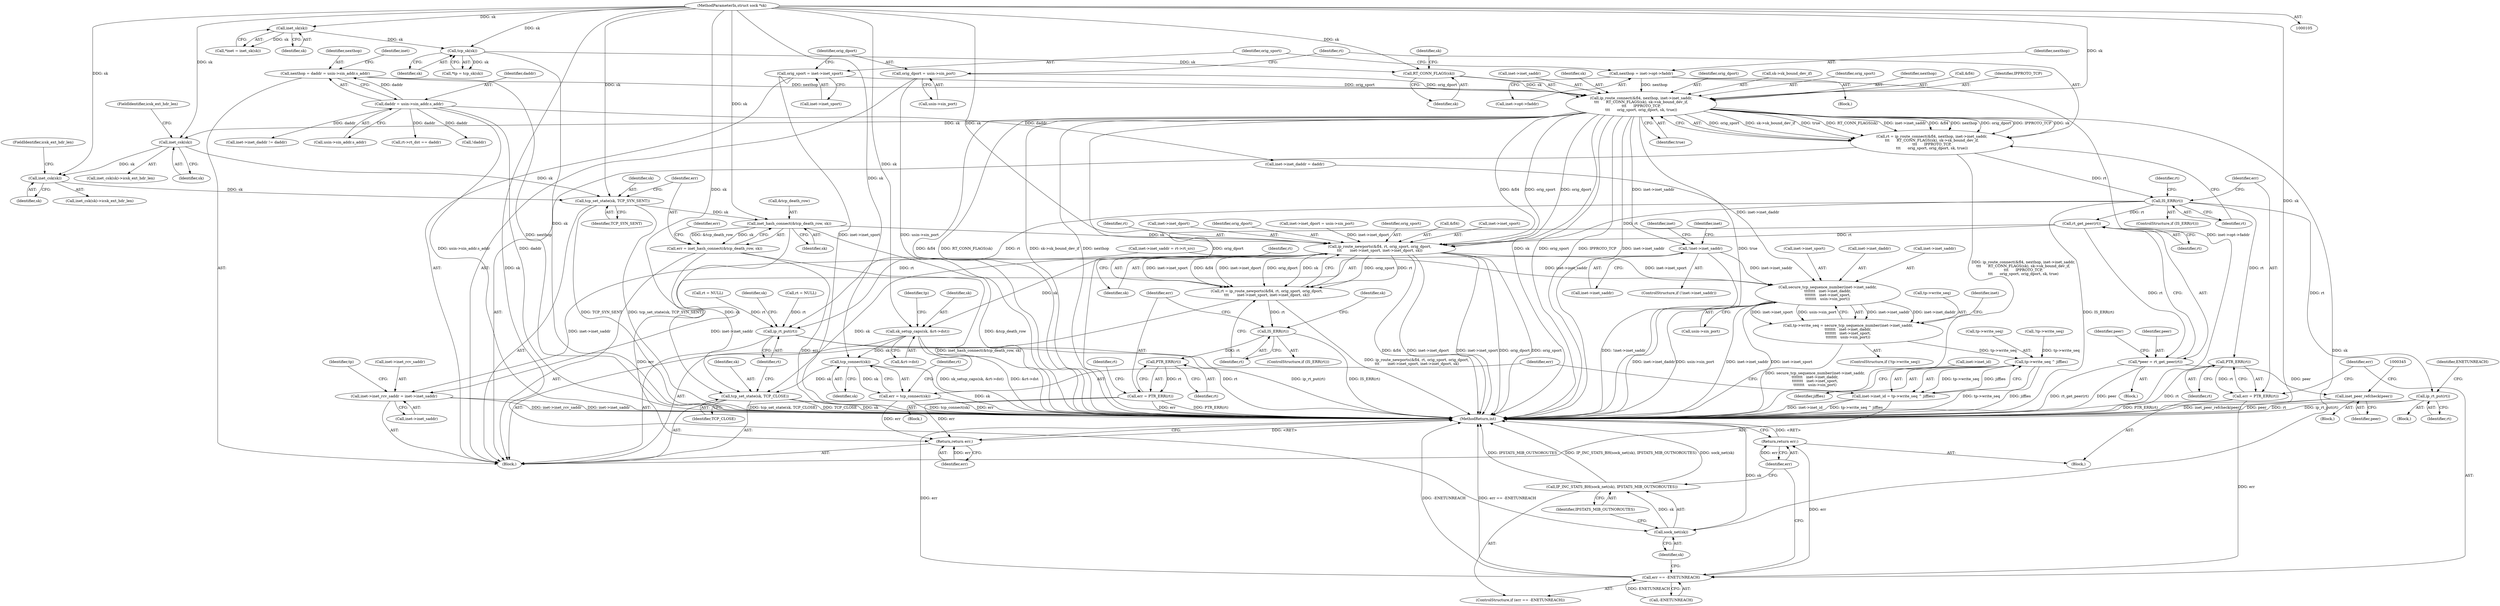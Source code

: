 digraph "0_linux_f6d8bd051c391c1c0458a30b2a7abcd939329259_29@API" {
"1000195" [label="(Call,ip_route_connect(&fl4, nexthop, inet->inet_saddr,\n\t\t\t      RT_CONN_FLAGS(sk), sk->sk_bound_dev_if,\n\t\t\t      IPPROTO_TCP,\n\t\t\t      orig_sport, orig_dport, sk, true))"];
"1000150" [label="(Call,nexthop = daddr = usin->sin_addr.s_addr)"];
"1000152" [label="(Call,daddr = usin->sin_addr.s_addr)"];
"1000176" [label="(Call,nexthop = inet->opt->faddr)"];
"1000202" [label="(Call,RT_CONN_FLAGS(sk))"];
"1000124" [label="(Call,tcp_sk(sk))"];
"1000119" [label="(Call,inet_sk(sk))"];
"1000106" [label="(MethodParameterIn,struct sock *sk)"];
"1000183" [label="(Call,orig_sport = inet->inet_sport)"];
"1000188" [label="(Call,orig_dport = usin->sin_port)"];
"1000193" [label="(Call,rt = ip_route_connect(&fl4, nexthop, inet->inet_saddr,\n\t\t\t      RT_CONN_FLAGS(sk), sk->sk_bound_dev_if,\n\t\t\t      IPPROTO_TCP,\n\t\t\t      orig_sport, orig_dport, sk, true))"];
"1000213" [label="(Call,IS_ERR(rt))"];
"1000218" [label="(Call,PTR_ERR(rt))"];
"1000216" [label="(Call,err = PTR_ERR(rt))"];
"1000221" [label="(Call,err == -ENETUNREACH)"];
"1000229" [label="(Return,return err;)"];
"1000240" [label="(Call,ip_rt_put(rt))"];
"1000334" [label="(Call,rt_get_peer(rt))"];
"1000332" [label="(Call,*peer = rt_get_peer(rt))"];
"1000339" [label="(Call,inet_peer_refcheck(peer))"];
"1000423" [label="(Call,ip_route_newports(&fl4, rt, orig_sport, orig_dport,\n\t\t\t       inet->inet_sport, inet->inet_dport, sk))"];
"1000421" [label="(Call,rt = ip_route_newports(&fl4, rt, orig_sport, orig_dport,\n\t\t\t       inet->inet_sport, inet->inet_dport, sk))"];
"1000437" [label="(Call,IS_ERR(rt))"];
"1000442" [label="(Call,PTR_ERR(rt))"];
"1000440" [label="(Call,err = PTR_ERR(rt))"];
"1000518" [label="(Return,return err;)"];
"1000453" [label="(Call,sk_setup_caps(sk, &rt->dst))"];
"1000492" [label="(Call,tcp_connect(sk))"];
"1000490" [label="(Call,err = tcp_connect(sk))"];
"1000503" [label="(Call,tcp_set_state(sk, TCP_CLOSE))"];
"1000468" [label="(Call,secure_tcp_sequence_number(inet->inet_saddr,\n\t\t\t\t\t\t\t   inet->inet_daddr,\n\t\t\t\t\t\t\t   inet->inet_sport,\n\t\t\t\t\t\t\t   usin->sin_port))"];
"1000464" [label="(Call,tp->write_seq = secure_tcp_sequence_number(inet->inet_saddr,\n\t\t\t\t\t\t\t   inet->inet_daddr,\n\t\t\t\t\t\t\t   inet->inet_sport,\n\t\t\t\t\t\t\t   usin->sin_port))"];
"1000485" [label="(Call,tp->write_seq ^ jiffies)"];
"1000481" [label="(Call,inet->inet_id = tp->write_seq ^ jiffies)"];
"1000506" [label="(Call,ip_rt_put(rt))"];
"1000226" [label="(Call,sock_net(sk))"];
"1000225" [label="(Call,IP_INC_STATS_BH(sock_net(sk), IPSTATS_MIB_OUTNOROUTES))"];
"1000263" [label="(Call,!inet->inet_saddr)"];
"1000274" [label="(Call,inet->inet_rcv_saddr = inet->inet_saddr)"];
"1000384" [label="(Call,inet_csk(sk))"];
"1000394" [label="(Call,inet_csk(sk))"];
"1000409" [label="(Call,tcp_set_state(sk, TCP_SYN_SENT))"];
"1000414" [label="(Call,inet_hash_connect(&tcp_death_row, sk))"];
"1000412" [label="(Call,err = inet_hash_connect(&tcp_death_row, sk))"];
"1000385" [label="(Identifier,sk)"];
"1000486" [label="(Call,tp->write_seq)"];
"1000445" [label="(Identifier,rt)"];
"1000464" [label="(Call,tp->write_seq = secure_tcp_sequence_number(inet->inet_saddr,\n\t\t\t\t\t\t\t   inet->inet_daddr,\n\t\t\t\t\t\t\t   inet->inet_sport,\n\t\t\t\t\t\t\t   usin->sin_port))"];
"1000220" [label="(ControlStructure,if (err == -ENETUNREACH))"];
"1000462" [label="(Identifier,tp)"];
"1000151" [label="(Identifier,nexthop)"];
"1000422" [label="(Identifier,rt)"];
"1000212" [label="(ControlStructure,if (IS_ERR(rt)))"];
"1000386" [label="(FieldIdentifier,icsk_ext_hdr_len)"];
"1000117" [label="(Call,*inet = inet_sk(sk))"];
"1000213" [label="(Call,IS_ERR(rt))"];
"1000505" [label="(Identifier,TCP_CLOSE)"];
"1000210" [label="(Identifier,sk)"];
"1000219" [label="(Identifier,rt)"];
"1000468" [label="(Call,secure_tcp_sequence_number(inet->inet_saddr,\n\t\t\t\t\t\t\t   inet->inet_daddr,\n\t\t\t\t\t\t\t   inet->inet_sport,\n\t\t\t\t\t\t\t   usin->sin_port))"];
"1000494" [label="(Call,rt = NULL)"];
"1000460" [label="(Call,!tp->write_seq)"];
"1000211" [label="(Identifier,true)"];
"1000124" [label="(Call,tcp_sk(sk))"];
"1000441" [label="(Identifier,err)"];
"1000178" [label="(Call,inet->opt->faddr)"];
"1000217" [label="(Identifier,err)"];
"1000240" [label="(Call,ip_rt_put(rt))"];
"1000410" [label="(Identifier,sk)"];
"1000162" [label="(Identifier,inet)"];
"1000228" [label="(Identifier,IPSTATS_MIB_OUTNOROUTES)"];
"1000275" [label="(Call,inet->inet_rcv_saddr)"];
"1000241" [label="(Identifier,rt)"];
"1000426" [label="(Identifier,rt)"];
"1000195" [label="(Call,ip_route_connect(&fl4, nexthop, inet->inet_saddr,\n\t\t\t      RT_CONN_FLAGS(sk), sk->sk_bound_dev_if,\n\t\t\t      IPPROTO_TCP,\n\t\t\t      orig_sport, orig_dport, sk, true))"];
"1000454" [label="(Identifier,sk)"];
"1000154" [label="(Call,usin->sin_addr.s_addr)"];
"1000176" [label="(Call,nexthop = inet->opt->faddr)"];
"1000510" [label="(Identifier,sk)"];
"1000209" [label="(Identifier,orig_dport)"];
"1000234" [label="(Identifier,rt)"];
"1000395" [label="(Identifier,sk)"];
"1000227" [label="(Identifier,sk)"];
"1000325" [label="(Call,rt->rt_dst == daddr)"];
"1000503" [label="(Call,tcp_set_state(sk, TCP_CLOSE))"];
"1000495" [label="(Identifier,rt)"];
"1000334" [label="(Call,rt_get_peer(rt))"];
"1000335" [label="(Identifier,rt)"];
"1000177" [label="(Identifier,nexthop)"];
"1000215" [label="(Block,)"];
"1000483" [label="(Identifier,inet)"];
"1000205" [label="(Identifier,sk)"];
"1000109" [label="(Block,)"];
"1000171" [label="(Call,!daddr)"];
"1000414" [label="(Call,inet_hash_connect(&tcp_death_row, sk))"];
"1000443" [label="(Identifier,rt)"];
"1000189" [label="(Identifier,orig_dport)"];
"1000453" [label="(Call,sk_setup_caps(sk, &rt->dst))"];
"1000520" [label="(MethodReturn,int)"];
"1000120" [label="(Identifier,sk)"];
"1000340" [label="(Identifier,peer)"];
"1000432" [label="(Call,inet->inet_dport)"];
"1000119" [label="(Call,inet_sk(sk))"];
"1000216" [label="(Call,err = PTR_ERR(rt))"];
"1000169" [label="(Block,)"];
"1000492" [label="(Call,tcp_connect(sk))"];
"1000264" [label="(Call,inet->inet_saddr)"];
"1000489" [label="(Identifier,jiffies)"];
"1000423" [label="(Call,ip_route_newports(&fl4, rt, orig_sport, orig_dport,\n\t\t\t       inet->inet_sport, inet->inet_dport, sk))"];
"1000428" [label="(Identifier,orig_dport)"];
"1000244" [label="(Identifier,ENETUNREACH)"];
"1000383" [label="(Call,inet_csk(sk)->icsk_ext_hdr_len)"];
"1000226" [label="(Call,sock_net(sk))"];
"1000263" [label="(Call,!inet->inet_saddr)"];
"1000438" [label="(Identifier,rt)"];
"1000288" [label="(Call,inet->inet_daddr != daddr)"];
"1000285" [label="(Identifier,tp)"];
"1000436" [label="(ControlStructure,if (IS_ERR(rt)))"];
"1000444" [label="(Call,rt = NULL)"];
"1000482" [label="(Call,inet->inet_id)"];
"1000370" [label="(Call,inet->inet_dport = usin->sin_port)"];
"1000437" [label="(Call,IS_ERR(rt))"];
"1000330" [label="(Block,)"];
"1000490" [label="(Call,err = tcp_connect(sk))"];
"1000427" [label="(Identifier,orig_sport)"];
"1000491" [label="(Identifier,err)"];
"1000122" [label="(Call,*tp = tcp_sk(sk))"];
"1000475" [label="(Call,inet->inet_sport)"];
"1000222" [label="(Identifier,err)"];
"1000204" [label="(Call,sk->sk_bound_dev_if)"];
"1000485" [label="(Call,tp->write_seq ^ jiffies)"];
"1000190" [label="(Call,usin->sin_port)"];
"1000337" [label="(Identifier,peer)"];
"1000465" [label="(Call,tp->write_seq)"];
"1000409" [label="(Call,tcp_set_state(sk, TCP_SYN_SENT))"];
"1000230" [label="(Identifier,err)"];
"1000183" [label="(Call,orig_sport = inet->inet_sport)"];
"1000393" [label="(Call,inet_csk(sk)->icsk_ext_hdr_len)"];
"1000153" [label="(Identifier,daddr)"];
"1000421" [label="(Call,rt = ip_route_newports(&fl4, rt, orig_sport, orig_dport,\n\t\t\t       inet->inet_sport, inet->inet_dport, sk))"];
"1000106" [label="(MethodParameterIn,struct sock *sk)"];
"1000269" [label="(Identifier,inet)"];
"1000338" [label="(Block,)"];
"1000507" [label="(Identifier,rt)"];
"1000274" [label="(Call,inet->inet_rcv_saddr = inet->inet_saddr)"];
"1000152" [label="(Call,daddr = usin->sin_addr.s_addr)"];
"1000276" [label="(Identifier,inet)"];
"1000417" [label="(Identifier,sk)"];
"1000150" [label="(Call,nexthop = daddr = usin->sin_addr.s_addr)"];
"1000394" [label="(Call,inet_csk(sk))"];
"1000208" [label="(Identifier,orig_sport)"];
"1000262" [label="(ControlStructure,if (!inet->inet_saddr))"];
"1000384" [label="(Call,inet_csk(sk))"];
"1000519" [label="(Identifier,err)"];
"1000439" [label="(Block,)"];
"1000481" [label="(Call,inet->inet_id = tp->write_seq ^ jiffies)"];
"1000278" [label="(Call,inet->inet_saddr)"];
"1000188" [label="(Call,orig_dport = usin->sin_port)"];
"1000198" [label="(Identifier,nexthop)"];
"1000413" [label="(Identifier,err)"];
"1000196" [label="(Call,&fl4)"];
"1000221" [label="(Call,err == -ENETUNREACH)"];
"1000267" [label="(Call,inet->inet_saddr = rt->rt_src)"];
"1000411" [label="(Identifier,TCP_SYN_SENT)"];
"1000424" [label="(Call,&fl4)"];
"1000223" [label="(Call,-ENETUNREACH)"];
"1000194" [label="(Identifier,rt)"];
"1000478" [label="(Call,usin->sin_port)"];
"1000332" [label="(Call,*peer = rt_get_peer(rt))"];
"1000225" [label="(Call,IP_INC_STATS_BH(sock_net(sk), IPSTATS_MIB_OUTNOROUTES))"];
"1000518" [label="(Return,return err;)"];
"1000504" [label="(Identifier,sk)"];
"1000184" [label="(Identifier,orig_sport)"];
"1000214" [label="(Identifier,rt)"];
"1000203" [label="(Identifier,sk)"];
"1000419" [label="(Identifier,err)"];
"1000396" [label="(FieldIdentifier,icsk_ext_hdr_len)"];
"1000229" [label="(Return,return err;)"];
"1000207" [label="(Identifier,IPPROTO_TCP)"];
"1000472" [label="(Call,inet->inet_daddr)"];
"1000125" [label="(Identifier,sk)"];
"1000506" [label="(Call,ip_rt_put(rt))"];
"1000377" [label="(Call,inet->inet_daddr = daddr)"];
"1000429" [label="(Call,inet->inet_sport)"];
"1000202" [label="(Call,RT_CONN_FLAGS(sk))"];
"1000493" [label="(Identifier,sk)"];
"1000450" [label="(Identifier,sk)"];
"1000412" [label="(Call,err = inet_hash_connect(&tcp_death_row, sk))"];
"1000440" [label="(Call,err = PTR_ERR(rt))"];
"1000455" [label="(Call,&rt->dst)"];
"1000218" [label="(Call,PTR_ERR(rt))"];
"1000333" [label="(Identifier,peer)"];
"1000469" [label="(Call,inet->inet_saddr)"];
"1000339" [label="(Call,inet_peer_refcheck(peer))"];
"1000459" [label="(ControlStructure,if (!tp->write_seq))"];
"1000415" [label="(Call,&tcp_death_row)"];
"1000442" [label="(Call,PTR_ERR(rt))"];
"1000185" [label="(Call,inet->inet_sport)"];
"1000199" [label="(Call,inet->inet_saddr)"];
"1000193" [label="(Call,rt = ip_route_connect(&fl4, nexthop, inet->inet_saddr,\n\t\t\t      RT_CONN_FLAGS(sk), sk->sk_bound_dev_if,\n\t\t\t      IPPROTO_TCP,\n\t\t\t      orig_sport, orig_dport, sk, true))"];
"1000435" [label="(Identifier,sk)"];
"1000239" [label="(Block,)"];
"1000195" -> "1000193"  [label="AST: "];
"1000195" -> "1000211"  [label="CFG: "];
"1000196" -> "1000195"  [label="AST: "];
"1000198" -> "1000195"  [label="AST: "];
"1000199" -> "1000195"  [label="AST: "];
"1000202" -> "1000195"  [label="AST: "];
"1000204" -> "1000195"  [label="AST: "];
"1000207" -> "1000195"  [label="AST: "];
"1000208" -> "1000195"  [label="AST: "];
"1000209" -> "1000195"  [label="AST: "];
"1000210" -> "1000195"  [label="AST: "];
"1000211" -> "1000195"  [label="AST: "];
"1000193" -> "1000195"  [label="CFG: "];
"1000195" -> "1000520"  [label="DDG: orig_dport"];
"1000195" -> "1000520"  [label="DDG: sk"];
"1000195" -> "1000520"  [label="DDG: orig_sport"];
"1000195" -> "1000520"  [label="DDG: IPPROTO_TCP"];
"1000195" -> "1000520"  [label="DDG: inet->inet_saddr"];
"1000195" -> "1000520"  [label="DDG: true"];
"1000195" -> "1000520"  [label="DDG: &fl4"];
"1000195" -> "1000520"  [label="DDG: RT_CONN_FLAGS(sk)"];
"1000195" -> "1000520"  [label="DDG: sk->sk_bound_dev_if"];
"1000195" -> "1000520"  [label="DDG: nexthop"];
"1000195" -> "1000193"  [label="DDG: orig_sport"];
"1000195" -> "1000193"  [label="DDG: sk->sk_bound_dev_if"];
"1000195" -> "1000193"  [label="DDG: true"];
"1000195" -> "1000193"  [label="DDG: RT_CONN_FLAGS(sk)"];
"1000195" -> "1000193"  [label="DDG: inet->inet_saddr"];
"1000195" -> "1000193"  [label="DDG: &fl4"];
"1000195" -> "1000193"  [label="DDG: nexthop"];
"1000195" -> "1000193"  [label="DDG: orig_dport"];
"1000195" -> "1000193"  [label="DDG: IPPROTO_TCP"];
"1000195" -> "1000193"  [label="DDG: sk"];
"1000150" -> "1000195"  [label="DDG: nexthop"];
"1000176" -> "1000195"  [label="DDG: nexthop"];
"1000202" -> "1000195"  [label="DDG: sk"];
"1000183" -> "1000195"  [label="DDG: orig_sport"];
"1000188" -> "1000195"  [label="DDG: orig_dport"];
"1000106" -> "1000195"  [label="DDG: sk"];
"1000195" -> "1000226"  [label="DDG: sk"];
"1000195" -> "1000263"  [label="DDG: inet->inet_saddr"];
"1000195" -> "1000384"  [label="DDG: sk"];
"1000195" -> "1000423"  [label="DDG: &fl4"];
"1000195" -> "1000423"  [label="DDG: orig_sport"];
"1000195" -> "1000423"  [label="DDG: orig_dport"];
"1000150" -> "1000109"  [label="AST: "];
"1000150" -> "1000152"  [label="CFG: "];
"1000151" -> "1000150"  [label="AST: "];
"1000152" -> "1000150"  [label="AST: "];
"1000162" -> "1000150"  [label="CFG: "];
"1000150" -> "1000520"  [label="DDG: nexthop"];
"1000152" -> "1000150"  [label="DDG: daddr"];
"1000152" -> "1000154"  [label="CFG: "];
"1000153" -> "1000152"  [label="AST: "];
"1000154" -> "1000152"  [label="AST: "];
"1000152" -> "1000520"  [label="DDG: usin->sin_addr.s_addr"];
"1000152" -> "1000520"  [label="DDG: daddr"];
"1000152" -> "1000171"  [label="DDG: daddr"];
"1000152" -> "1000288"  [label="DDG: daddr"];
"1000152" -> "1000325"  [label="DDG: daddr"];
"1000152" -> "1000377"  [label="DDG: daddr"];
"1000176" -> "1000169"  [label="AST: "];
"1000176" -> "1000178"  [label="CFG: "];
"1000177" -> "1000176"  [label="AST: "];
"1000178" -> "1000176"  [label="AST: "];
"1000184" -> "1000176"  [label="CFG: "];
"1000176" -> "1000520"  [label="DDG: inet->opt->faddr"];
"1000202" -> "1000203"  [label="CFG: "];
"1000203" -> "1000202"  [label="AST: "];
"1000205" -> "1000202"  [label="CFG: "];
"1000124" -> "1000202"  [label="DDG: sk"];
"1000106" -> "1000202"  [label="DDG: sk"];
"1000124" -> "1000122"  [label="AST: "];
"1000124" -> "1000125"  [label="CFG: "];
"1000125" -> "1000124"  [label="AST: "];
"1000122" -> "1000124"  [label="CFG: "];
"1000124" -> "1000520"  [label="DDG: sk"];
"1000124" -> "1000122"  [label="DDG: sk"];
"1000119" -> "1000124"  [label="DDG: sk"];
"1000106" -> "1000124"  [label="DDG: sk"];
"1000119" -> "1000117"  [label="AST: "];
"1000119" -> "1000120"  [label="CFG: "];
"1000120" -> "1000119"  [label="AST: "];
"1000117" -> "1000119"  [label="CFG: "];
"1000119" -> "1000117"  [label="DDG: sk"];
"1000106" -> "1000119"  [label="DDG: sk"];
"1000106" -> "1000105"  [label="AST: "];
"1000106" -> "1000520"  [label="DDG: sk"];
"1000106" -> "1000226"  [label="DDG: sk"];
"1000106" -> "1000384"  [label="DDG: sk"];
"1000106" -> "1000394"  [label="DDG: sk"];
"1000106" -> "1000409"  [label="DDG: sk"];
"1000106" -> "1000414"  [label="DDG: sk"];
"1000106" -> "1000423"  [label="DDG: sk"];
"1000106" -> "1000453"  [label="DDG: sk"];
"1000106" -> "1000492"  [label="DDG: sk"];
"1000106" -> "1000503"  [label="DDG: sk"];
"1000183" -> "1000109"  [label="AST: "];
"1000183" -> "1000185"  [label="CFG: "];
"1000184" -> "1000183"  [label="AST: "];
"1000185" -> "1000183"  [label="AST: "];
"1000189" -> "1000183"  [label="CFG: "];
"1000183" -> "1000520"  [label="DDG: inet->inet_sport"];
"1000188" -> "1000109"  [label="AST: "];
"1000188" -> "1000190"  [label="CFG: "];
"1000189" -> "1000188"  [label="AST: "];
"1000190" -> "1000188"  [label="AST: "];
"1000194" -> "1000188"  [label="CFG: "];
"1000188" -> "1000520"  [label="DDG: usin->sin_port"];
"1000193" -> "1000109"  [label="AST: "];
"1000194" -> "1000193"  [label="AST: "];
"1000214" -> "1000193"  [label="CFG: "];
"1000193" -> "1000520"  [label="DDG: ip_route_connect(&fl4, nexthop, inet->inet_saddr,\n\t\t\t      RT_CONN_FLAGS(sk), sk->sk_bound_dev_if,\n\t\t\t      IPPROTO_TCP,\n\t\t\t      orig_sport, orig_dport, sk, true)"];
"1000193" -> "1000213"  [label="DDG: rt"];
"1000213" -> "1000212"  [label="AST: "];
"1000213" -> "1000214"  [label="CFG: "];
"1000214" -> "1000213"  [label="AST: "];
"1000217" -> "1000213"  [label="CFG: "];
"1000234" -> "1000213"  [label="CFG: "];
"1000213" -> "1000520"  [label="DDG: IS_ERR(rt)"];
"1000213" -> "1000218"  [label="DDG: rt"];
"1000213" -> "1000240"  [label="DDG: rt"];
"1000213" -> "1000334"  [label="DDG: rt"];
"1000213" -> "1000423"  [label="DDG: rt"];
"1000213" -> "1000506"  [label="DDG: rt"];
"1000218" -> "1000216"  [label="AST: "];
"1000218" -> "1000219"  [label="CFG: "];
"1000219" -> "1000218"  [label="AST: "];
"1000216" -> "1000218"  [label="CFG: "];
"1000218" -> "1000520"  [label="DDG: rt"];
"1000218" -> "1000216"  [label="DDG: rt"];
"1000216" -> "1000215"  [label="AST: "];
"1000217" -> "1000216"  [label="AST: "];
"1000222" -> "1000216"  [label="CFG: "];
"1000216" -> "1000520"  [label="DDG: PTR_ERR(rt)"];
"1000216" -> "1000221"  [label="DDG: err"];
"1000221" -> "1000220"  [label="AST: "];
"1000221" -> "1000223"  [label="CFG: "];
"1000222" -> "1000221"  [label="AST: "];
"1000223" -> "1000221"  [label="AST: "];
"1000227" -> "1000221"  [label="CFG: "];
"1000230" -> "1000221"  [label="CFG: "];
"1000221" -> "1000520"  [label="DDG: err == -ENETUNREACH"];
"1000221" -> "1000520"  [label="DDG: -ENETUNREACH"];
"1000221" -> "1000520"  [label="DDG: err"];
"1000223" -> "1000221"  [label="DDG: ENETUNREACH"];
"1000221" -> "1000229"  [label="DDG: err"];
"1000229" -> "1000215"  [label="AST: "];
"1000229" -> "1000230"  [label="CFG: "];
"1000230" -> "1000229"  [label="AST: "];
"1000520" -> "1000229"  [label="CFG: "];
"1000229" -> "1000520"  [label="DDG: <RET>"];
"1000230" -> "1000229"  [label="DDG: err"];
"1000240" -> "1000239"  [label="AST: "];
"1000240" -> "1000241"  [label="CFG: "];
"1000241" -> "1000240"  [label="AST: "];
"1000244" -> "1000240"  [label="CFG: "];
"1000240" -> "1000520"  [label="DDG: ip_rt_put(rt)"];
"1000240" -> "1000520"  [label="DDG: rt"];
"1000334" -> "1000332"  [label="AST: "];
"1000334" -> "1000335"  [label="CFG: "];
"1000335" -> "1000334"  [label="AST: "];
"1000332" -> "1000334"  [label="CFG: "];
"1000334" -> "1000332"  [label="DDG: rt"];
"1000334" -> "1000423"  [label="DDG: rt"];
"1000334" -> "1000506"  [label="DDG: rt"];
"1000332" -> "1000330"  [label="AST: "];
"1000333" -> "1000332"  [label="AST: "];
"1000337" -> "1000332"  [label="CFG: "];
"1000332" -> "1000520"  [label="DDG: rt_get_peer(rt)"];
"1000332" -> "1000520"  [label="DDG: peer"];
"1000332" -> "1000339"  [label="DDG: peer"];
"1000339" -> "1000338"  [label="AST: "];
"1000339" -> "1000340"  [label="CFG: "];
"1000340" -> "1000339"  [label="AST: "];
"1000345" -> "1000339"  [label="CFG: "];
"1000339" -> "1000520"  [label="DDG: inet_peer_refcheck(peer)"];
"1000339" -> "1000520"  [label="DDG: peer"];
"1000423" -> "1000421"  [label="AST: "];
"1000423" -> "1000435"  [label="CFG: "];
"1000424" -> "1000423"  [label="AST: "];
"1000426" -> "1000423"  [label="AST: "];
"1000427" -> "1000423"  [label="AST: "];
"1000428" -> "1000423"  [label="AST: "];
"1000429" -> "1000423"  [label="AST: "];
"1000432" -> "1000423"  [label="AST: "];
"1000435" -> "1000423"  [label="AST: "];
"1000421" -> "1000423"  [label="CFG: "];
"1000423" -> "1000520"  [label="DDG: orig_dport"];
"1000423" -> "1000520"  [label="DDG: orig_sport"];
"1000423" -> "1000520"  [label="DDG: &fl4"];
"1000423" -> "1000520"  [label="DDG: inet->inet_dport"];
"1000423" -> "1000520"  [label="DDG: inet->inet_sport"];
"1000423" -> "1000421"  [label="DDG: orig_sport"];
"1000423" -> "1000421"  [label="DDG: rt"];
"1000423" -> "1000421"  [label="DDG: inet->inet_sport"];
"1000423" -> "1000421"  [label="DDG: &fl4"];
"1000423" -> "1000421"  [label="DDG: inet->inet_dport"];
"1000423" -> "1000421"  [label="DDG: orig_dport"];
"1000423" -> "1000421"  [label="DDG: sk"];
"1000370" -> "1000423"  [label="DDG: inet->inet_dport"];
"1000414" -> "1000423"  [label="DDG: sk"];
"1000423" -> "1000453"  [label="DDG: sk"];
"1000423" -> "1000468"  [label="DDG: inet->inet_sport"];
"1000423" -> "1000503"  [label="DDG: sk"];
"1000421" -> "1000109"  [label="AST: "];
"1000422" -> "1000421"  [label="AST: "];
"1000438" -> "1000421"  [label="CFG: "];
"1000421" -> "1000520"  [label="DDG: ip_route_newports(&fl4, rt, orig_sport, orig_dport,\n\t\t\t       inet->inet_sport, inet->inet_dport, sk)"];
"1000421" -> "1000437"  [label="DDG: rt"];
"1000437" -> "1000436"  [label="AST: "];
"1000437" -> "1000438"  [label="CFG: "];
"1000438" -> "1000437"  [label="AST: "];
"1000441" -> "1000437"  [label="CFG: "];
"1000450" -> "1000437"  [label="CFG: "];
"1000437" -> "1000520"  [label="DDG: IS_ERR(rt)"];
"1000437" -> "1000442"  [label="DDG: rt"];
"1000442" -> "1000440"  [label="AST: "];
"1000442" -> "1000443"  [label="CFG: "];
"1000443" -> "1000442"  [label="AST: "];
"1000440" -> "1000442"  [label="CFG: "];
"1000442" -> "1000440"  [label="DDG: rt"];
"1000440" -> "1000439"  [label="AST: "];
"1000441" -> "1000440"  [label="AST: "];
"1000445" -> "1000440"  [label="CFG: "];
"1000440" -> "1000520"  [label="DDG: PTR_ERR(rt)"];
"1000440" -> "1000520"  [label="DDG: err"];
"1000440" -> "1000518"  [label="DDG: err"];
"1000518" -> "1000109"  [label="AST: "];
"1000518" -> "1000519"  [label="CFG: "];
"1000519" -> "1000518"  [label="AST: "];
"1000520" -> "1000518"  [label="CFG: "];
"1000518" -> "1000520"  [label="DDG: <RET>"];
"1000519" -> "1000518"  [label="DDG: err"];
"1000490" -> "1000518"  [label="DDG: err"];
"1000412" -> "1000518"  [label="DDG: err"];
"1000453" -> "1000109"  [label="AST: "];
"1000453" -> "1000455"  [label="CFG: "];
"1000454" -> "1000453"  [label="AST: "];
"1000455" -> "1000453"  [label="AST: "];
"1000462" -> "1000453"  [label="CFG: "];
"1000453" -> "1000520"  [label="DDG: &rt->dst"];
"1000453" -> "1000520"  [label="DDG: sk_setup_caps(sk, &rt->dst)"];
"1000453" -> "1000492"  [label="DDG: sk"];
"1000492" -> "1000490"  [label="AST: "];
"1000492" -> "1000493"  [label="CFG: "];
"1000493" -> "1000492"  [label="AST: "];
"1000490" -> "1000492"  [label="CFG: "];
"1000492" -> "1000520"  [label="DDG: sk"];
"1000492" -> "1000490"  [label="DDG: sk"];
"1000492" -> "1000503"  [label="DDG: sk"];
"1000490" -> "1000109"  [label="AST: "];
"1000491" -> "1000490"  [label="AST: "];
"1000495" -> "1000490"  [label="CFG: "];
"1000490" -> "1000520"  [label="DDG: err"];
"1000490" -> "1000520"  [label="DDG: tcp_connect(sk)"];
"1000503" -> "1000109"  [label="AST: "];
"1000503" -> "1000505"  [label="CFG: "];
"1000504" -> "1000503"  [label="AST: "];
"1000505" -> "1000503"  [label="AST: "];
"1000507" -> "1000503"  [label="CFG: "];
"1000503" -> "1000520"  [label="DDG: tcp_set_state(sk, TCP_CLOSE)"];
"1000503" -> "1000520"  [label="DDG: TCP_CLOSE"];
"1000503" -> "1000520"  [label="DDG: sk"];
"1000414" -> "1000503"  [label="DDG: sk"];
"1000468" -> "1000464"  [label="AST: "];
"1000468" -> "1000478"  [label="CFG: "];
"1000469" -> "1000468"  [label="AST: "];
"1000472" -> "1000468"  [label="AST: "];
"1000475" -> "1000468"  [label="AST: "];
"1000478" -> "1000468"  [label="AST: "];
"1000464" -> "1000468"  [label="CFG: "];
"1000468" -> "1000520"  [label="DDG: inet->inet_daddr"];
"1000468" -> "1000520"  [label="DDG: inet->inet_saddr"];
"1000468" -> "1000520"  [label="DDG: inet->inet_sport"];
"1000468" -> "1000520"  [label="DDG: usin->sin_port"];
"1000468" -> "1000464"  [label="DDG: inet->inet_saddr"];
"1000468" -> "1000464"  [label="DDG: inet->inet_daddr"];
"1000468" -> "1000464"  [label="DDG: inet->inet_sport"];
"1000468" -> "1000464"  [label="DDG: usin->sin_port"];
"1000267" -> "1000468"  [label="DDG: inet->inet_saddr"];
"1000263" -> "1000468"  [label="DDG: inet->inet_saddr"];
"1000377" -> "1000468"  [label="DDG: inet->inet_daddr"];
"1000464" -> "1000459"  [label="AST: "];
"1000465" -> "1000464"  [label="AST: "];
"1000483" -> "1000464"  [label="CFG: "];
"1000464" -> "1000520"  [label="DDG: secure_tcp_sequence_number(inet->inet_saddr,\n\t\t\t\t\t\t\t   inet->inet_daddr,\n\t\t\t\t\t\t\t   inet->inet_sport,\n\t\t\t\t\t\t\t   usin->sin_port)"];
"1000464" -> "1000485"  [label="DDG: tp->write_seq"];
"1000485" -> "1000481"  [label="AST: "];
"1000485" -> "1000489"  [label="CFG: "];
"1000486" -> "1000485"  [label="AST: "];
"1000489" -> "1000485"  [label="AST: "];
"1000481" -> "1000485"  [label="CFG: "];
"1000485" -> "1000520"  [label="DDG: tp->write_seq"];
"1000485" -> "1000520"  [label="DDG: jiffies"];
"1000485" -> "1000481"  [label="DDG: tp->write_seq"];
"1000485" -> "1000481"  [label="DDG: jiffies"];
"1000460" -> "1000485"  [label="DDG: tp->write_seq"];
"1000481" -> "1000109"  [label="AST: "];
"1000482" -> "1000481"  [label="AST: "];
"1000491" -> "1000481"  [label="CFG: "];
"1000481" -> "1000520"  [label="DDG: tp->write_seq ^ jiffies"];
"1000481" -> "1000520"  [label="DDG: inet->inet_id"];
"1000506" -> "1000109"  [label="AST: "];
"1000506" -> "1000507"  [label="CFG: "];
"1000507" -> "1000506"  [label="AST: "];
"1000510" -> "1000506"  [label="CFG: "];
"1000506" -> "1000520"  [label="DDG: ip_rt_put(rt)"];
"1000506" -> "1000520"  [label="DDG: rt"];
"1000494" -> "1000506"  [label="DDG: rt"];
"1000444" -> "1000506"  [label="DDG: rt"];
"1000226" -> "1000225"  [label="AST: "];
"1000226" -> "1000227"  [label="CFG: "];
"1000227" -> "1000226"  [label="AST: "];
"1000228" -> "1000226"  [label="CFG: "];
"1000226" -> "1000520"  [label="DDG: sk"];
"1000226" -> "1000225"  [label="DDG: sk"];
"1000225" -> "1000220"  [label="AST: "];
"1000225" -> "1000228"  [label="CFG: "];
"1000228" -> "1000225"  [label="AST: "];
"1000230" -> "1000225"  [label="CFG: "];
"1000225" -> "1000520"  [label="DDG: IP_INC_STATS_BH(sock_net(sk), IPSTATS_MIB_OUTNOROUTES)"];
"1000225" -> "1000520"  [label="DDG: sock_net(sk)"];
"1000225" -> "1000520"  [label="DDG: IPSTATS_MIB_OUTNOROUTES"];
"1000263" -> "1000262"  [label="AST: "];
"1000263" -> "1000264"  [label="CFG: "];
"1000264" -> "1000263"  [label="AST: "];
"1000269" -> "1000263"  [label="CFG: "];
"1000276" -> "1000263"  [label="CFG: "];
"1000263" -> "1000520"  [label="DDG: !inet->inet_saddr"];
"1000263" -> "1000274"  [label="DDG: inet->inet_saddr"];
"1000274" -> "1000109"  [label="AST: "];
"1000274" -> "1000278"  [label="CFG: "];
"1000275" -> "1000274"  [label="AST: "];
"1000278" -> "1000274"  [label="AST: "];
"1000285" -> "1000274"  [label="CFG: "];
"1000274" -> "1000520"  [label="DDG: inet->inet_rcv_saddr"];
"1000274" -> "1000520"  [label="DDG: inet->inet_saddr"];
"1000267" -> "1000274"  [label="DDG: inet->inet_saddr"];
"1000384" -> "1000383"  [label="AST: "];
"1000384" -> "1000385"  [label="CFG: "];
"1000385" -> "1000384"  [label="AST: "];
"1000386" -> "1000384"  [label="CFG: "];
"1000384" -> "1000394"  [label="DDG: sk"];
"1000384" -> "1000409"  [label="DDG: sk"];
"1000394" -> "1000393"  [label="AST: "];
"1000394" -> "1000395"  [label="CFG: "];
"1000395" -> "1000394"  [label="AST: "];
"1000396" -> "1000394"  [label="CFG: "];
"1000394" -> "1000409"  [label="DDG: sk"];
"1000409" -> "1000109"  [label="AST: "];
"1000409" -> "1000411"  [label="CFG: "];
"1000410" -> "1000409"  [label="AST: "];
"1000411" -> "1000409"  [label="AST: "];
"1000413" -> "1000409"  [label="CFG: "];
"1000409" -> "1000520"  [label="DDG: TCP_SYN_SENT"];
"1000409" -> "1000520"  [label="DDG: tcp_set_state(sk, TCP_SYN_SENT)"];
"1000409" -> "1000414"  [label="DDG: sk"];
"1000414" -> "1000412"  [label="AST: "];
"1000414" -> "1000417"  [label="CFG: "];
"1000415" -> "1000414"  [label="AST: "];
"1000417" -> "1000414"  [label="AST: "];
"1000412" -> "1000414"  [label="CFG: "];
"1000414" -> "1000520"  [label="DDG: &tcp_death_row"];
"1000414" -> "1000412"  [label="DDG: &tcp_death_row"];
"1000414" -> "1000412"  [label="DDG: sk"];
"1000412" -> "1000109"  [label="AST: "];
"1000413" -> "1000412"  [label="AST: "];
"1000419" -> "1000412"  [label="CFG: "];
"1000412" -> "1000520"  [label="DDG: inet_hash_connect(&tcp_death_row, sk)"];
"1000412" -> "1000520"  [label="DDG: err"];
}
